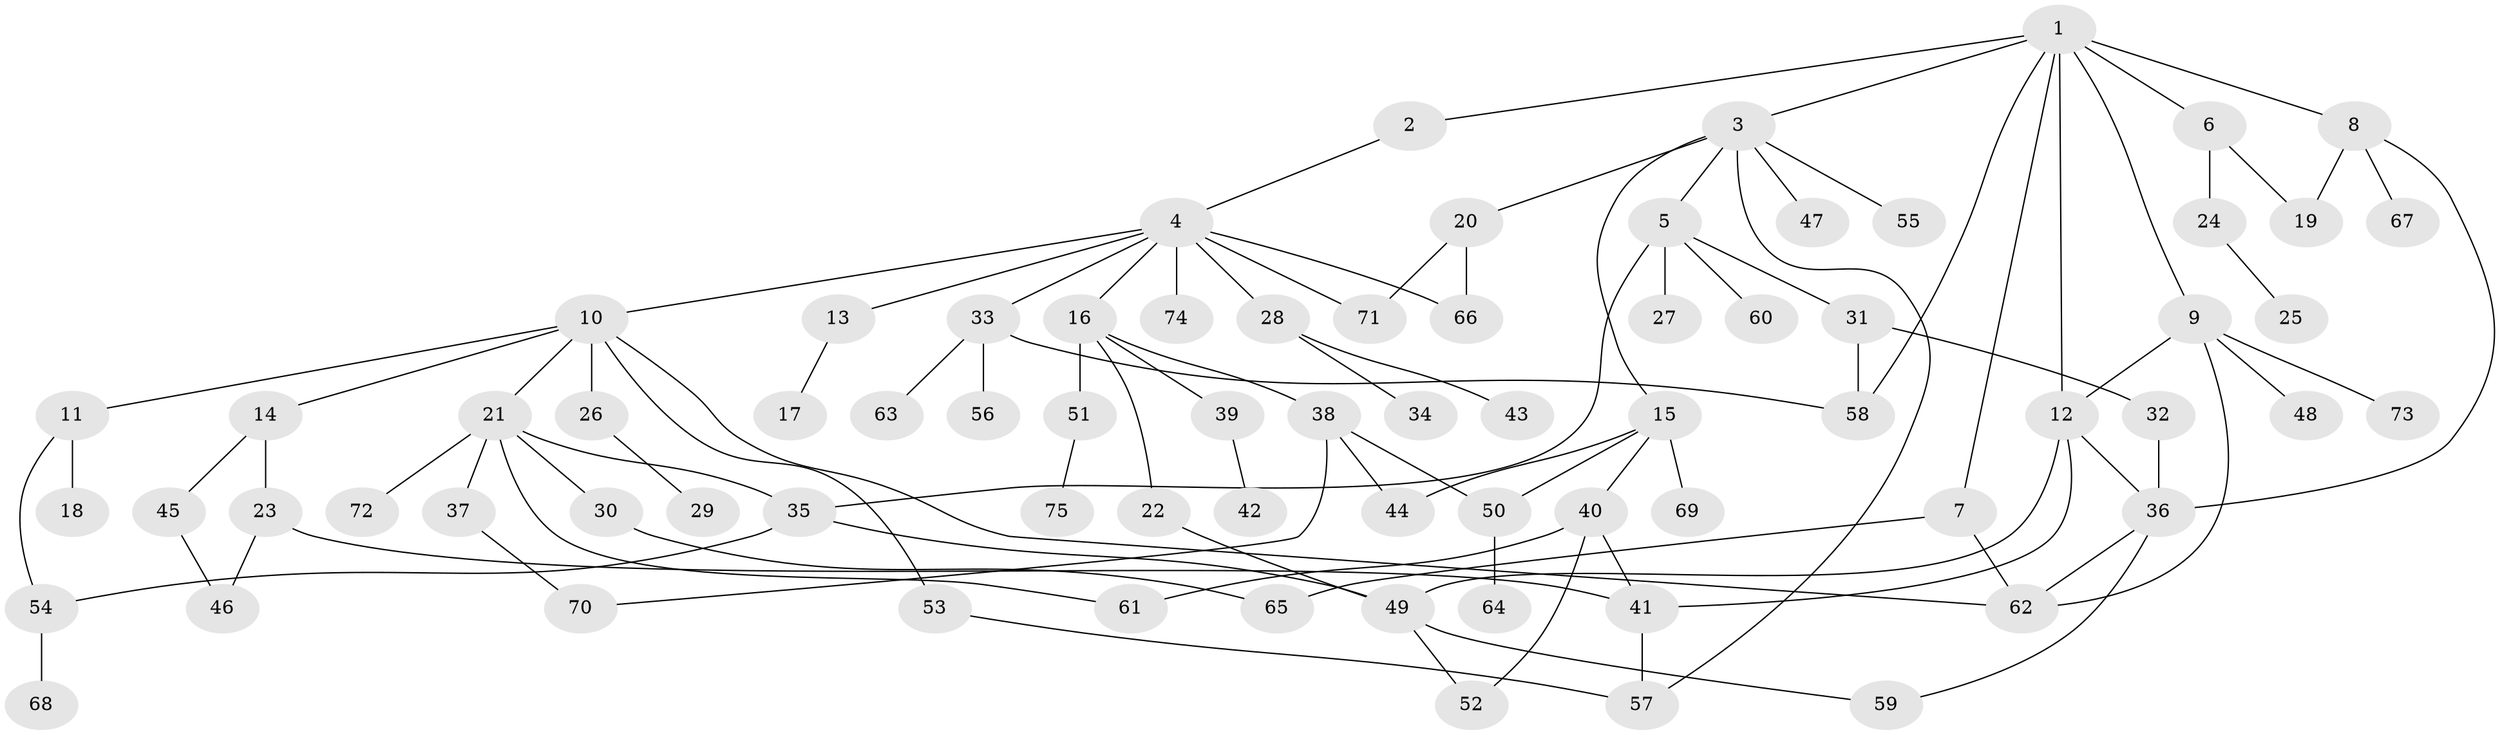 // Generated by graph-tools (version 1.1) at 2025/00/03/09/25 03:00:58]
// undirected, 75 vertices, 101 edges
graph export_dot {
graph [start="1"]
  node [color=gray90,style=filled];
  1;
  2;
  3;
  4;
  5;
  6;
  7;
  8;
  9;
  10;
  11;
  12;
  13;
  14;
  15;
  16;
  17;
  18;
  19;
  20;
  21;
  22;
  23;
  24;
  25;
  26;
  27;
  28;
  29;
  30;
  31;
  32;
  33;
  34;
  35;
  36;
  37;
  38;
  39;
  40;
  41;
  42;
  43;
  44;
  45;
  46;
  47;
  48;
  49;
  50;
  51;
  52;
  53;
  54;
  55;
  56;
  57;
  58;
  59;
  60;
  61;
  62;
  63;
  64;
  65;
  66;
  67;
  68;
  69;
  70;
  71;
  72;
  73;
  74;
  75;
  1 -- 2;
  1 -- 3;
  1 -- 6;
  1 -- 7;
  1 -- 8;
  1 -- 9;
  1 -- 12;
  1 -- 58;
  2 -- 4;
  3 -- 5;
  3 -- 15;
  3 -- 20;
  3 -- 47;
  3 -- 55;
  3 -- 57;
  4 -- 10;
  4 -- 13;
  4 -- 16;
  4 -- 28;
  4 -- 33;
  4 -- 66;
  4 -- 74;
  4 -- 71;
  5 -- 27;
  5 -- 31;
  5 -- 35;
  5 -- 60;
  6 -- 24;
  6 -- 19;
  7 -- 65;
  7 -- 62;
  8 -- 19;
  8 -- 67;
  8 -- 36;
  9 -- 12;
  9 -- 48;
  9 -- 62;
  9 -- 73;
  10 -- 11;
  10 -- 14;
  10 -- 21;
  10 -- 26;
  10 -- 53;
  10 -- 62;
  11 -- 18;
  11 -- 54;
  12 -- 41;
  12 -- 36;
  12 -- 49;
  13 -- 17;
  14 -- 23;
  14 -- 45;
  15 -- 40;
  15 -- 44;
  15 -- 69;
  15 -- 50;
  16 -- 22;
  16 -- 38;
  16 -- 39;
  16 -- 51;
  20 -- 71;
  20 -- 66;
  21 -- 30;
  21 -- 37;
  21 -- 61;
  21 -- 72;
  21 -- 35;
  22 -- 49;
  23 -- 46;
  23 -- 41;
  24 -- 25;
  26 -- 29;
  28 -- 34;
  28 -- 43;
  30 -- 65;
  31 -- 32;
  31 -- 58;
  32 -- 36;
  33 -- 56;
  33 -- 58;
  33 -- 63;
  35 -- 49;
  35 -- 54;
  36 -- 59;
  36 -- 62;
  37 -- 70;
  38 -- 50;
  38 -- 70;
  38 -- 44;
  39 -- 42;
  40 -- 52;
  40 -- 61;
  40 -- 41;
  41 -- 57;
  45 -- 46;
  49 -- 52;
  49 -- 59;
  50 -- 64;
  51 -- 75;
  53 -- 57;
  54 -- 68;
}
